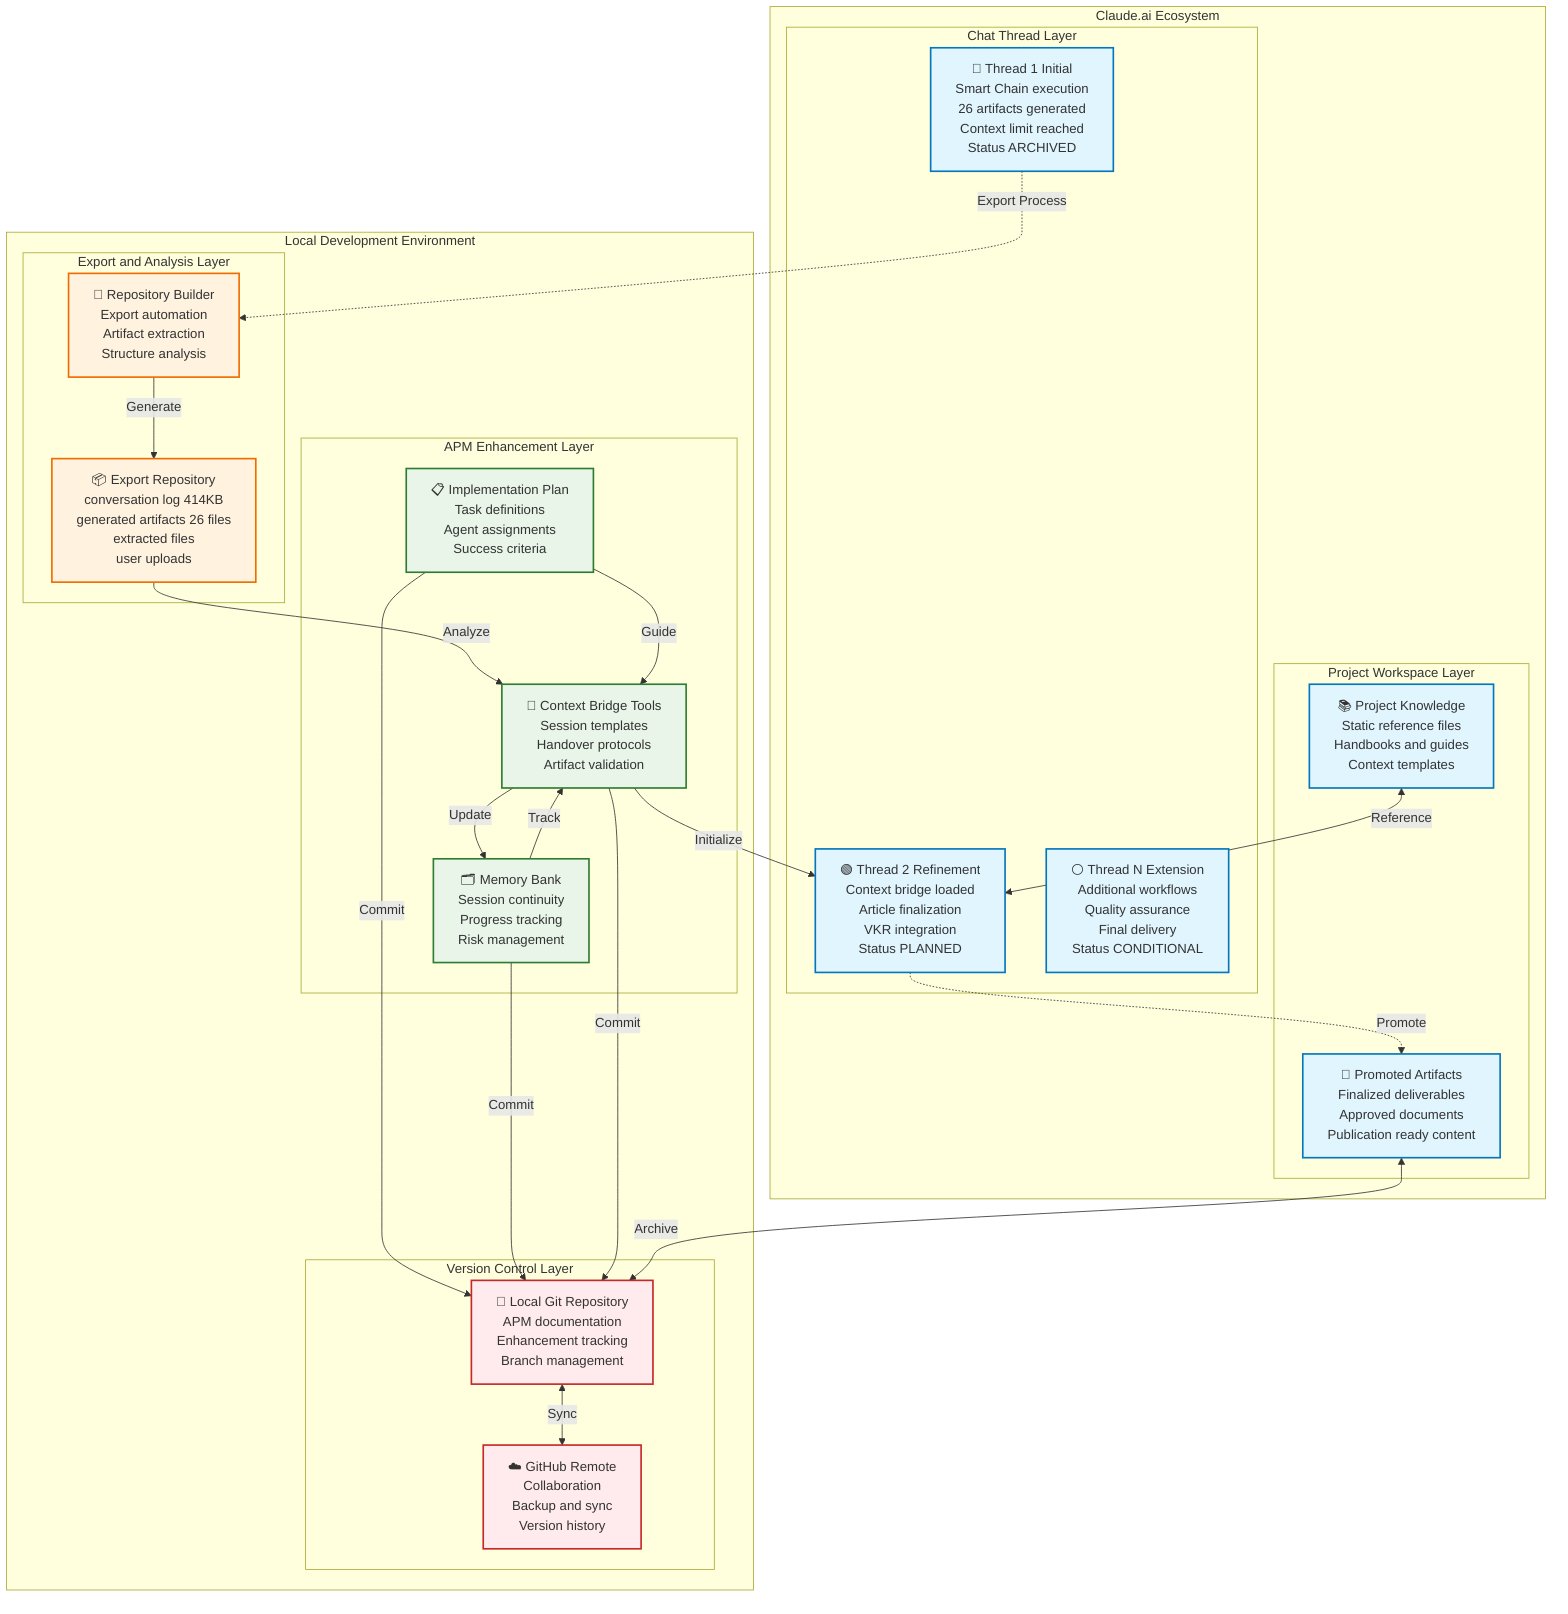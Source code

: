 graph TB
    subgraph Claude["Claude.ai Ecosystem"]
        subgraph ProjWS["Project Workspace Layer"]
            PK[📚 Project Knowledge<br/>Static reference files<br/>Handbooks and guides<br/>Context templates]
            PA[📁 Promoted Artifacts<br/>Finalized deliverables<br/>Approved documents<br/>Publication ready content]
        end

        subgraph Threads["Chat Thread Layer"]
            T1[🔴 Thread 1 Initial<br/>Smart Chain execution<br/>26 artifacts generated<br/>Context limit reached<br/>Status ARCHIVED]
            T2[🟢 Thread 2 Refinement<br/>Context bridge loaded<br/>Article finalization<br/>VKR integration<br/>Status PLANNED]
            TN[⚪ Thread N Extension<br/>Additional workflows<br/>Quality assurance<br/>Final delivery<br/>Status CONDITIONAL]
        end
    end

    subgraph Local["Local Development Environment"]
        subgraph APM["APM Enhancement Layer"]
            IP[📋 Implementation Plan<br/>Task definitions<br/>Agent assignments<br/>Success criteria]
            MB[🗂️ Memory Bank<br/>Session continuity<br/>Progress tracking<br/>Risk management]
            CB[🌉 Context Bridge Tools<br/>Session templates<br/>Handover protocols<br/>Artifact validation]
        end

        subgraph Export["Export and Analysis Layer"]
            ER[📦 Export Repository<br/>conversation log 414KB<br/>generated artifacts 26 files<br/>extracted files<br/>user uploads]
            CRB[🔧 Repository Builder<br/>Export automation<br/>Artifact extraction<br/>Structure analysis]
        end

        subgraph VC["Version Control Layer"]
            LG[📁 Local Git Repository<br/>APM documentation<br/>Enhancement tracking<br/>Branch management]
            GH[☁️ GitHub Remote<br/>Collaboration<br/>Backup and sync<br/>Version history]
        end
    end

    %% Data Flow Connections
    T1 -.->|Export Process| CRB
    CRB -->|Generate| ER
    ER -->|Analyze| CB
    CB -->|Initialize| T2
    T2 -.->|Promote| PA

    %% APM Coordination
    IP -->|Guide| CB
    MB -->|Track| CB
    CB -->|Update| MB

    %% Version Control Flow
    IP -->|Commit| LG
    MB -->|Commit| LG
    CB -->|Commit| LG
    LG <-->|Sync| GH

    %% Reference Flow
    PK <-->|Reference| T2
    PA <-->|Archive| LG

    %% Styling
    classDef claude fill:#e1f5fe,stroke:#0277bd,stroke-width:2px
    classDef apm fill:#e8f5e8,stroke:#2e7d32,stroke-width:2px
    classDef export fill:#fff3e0,stroke:#ef6c00,stroke-width:2px
    classDef git fill:#ffebee,stroke:#c62828,stroke-width:2px

    class PK,PA,T1,T2,TN claude
    class IP,MB,CB apm
    class ER,CRB export
    class LG,GH git